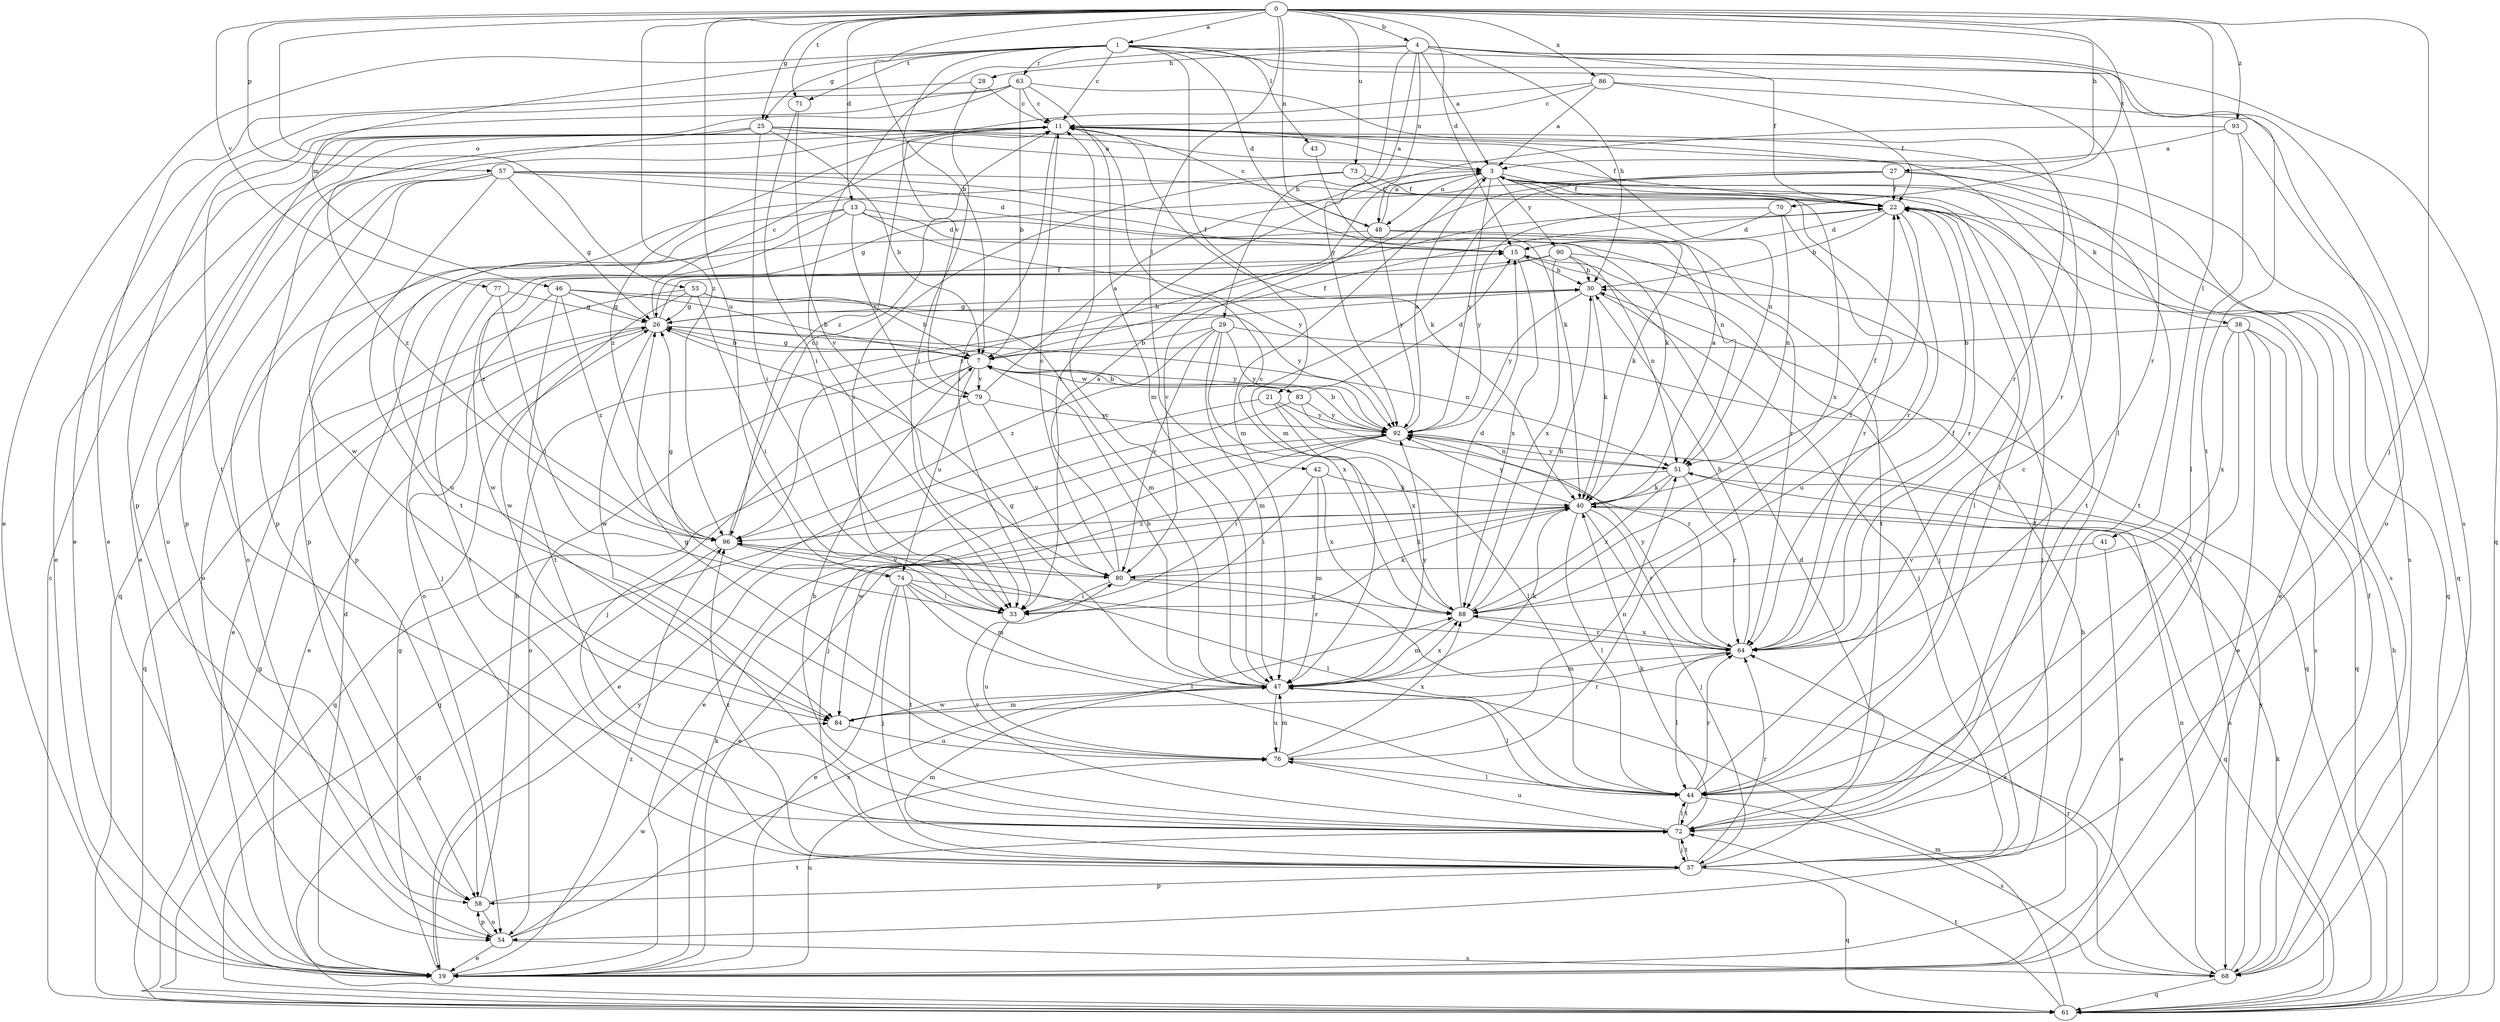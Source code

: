 strict digraph  {
0;
1;
3;
4;
7;
11;
13;
15;
19;
21;
22;
25;
26;
27;
28;
29;
30;
33;
37;
38;
40;
41;
42;
43;
44;
46;
47;
48;
51;
53;
54;
57;
58;
61;
63;
64;
68;
70;
71;
72;
73;
74;
76;
77;
79;
80;
83;
84;
86;
88;
90;
92;
93;
96;
0 -> 1  [label=a];
0 -> 4  [label=b];
0 -> 7  [label=b];
0 -> 13  [label=d];
0 -> 15  [label=d];
0 -> 25  [label=g];
0 -> 27  [label=h];
0 -> 37  [label=j];
0 -> 41  [label=l];
0 -> 42  [label=l];
0 -> 48  [label=n];
0 -> 53  [label=o];
0 -> 57  [label=p];
0 -> 70  [label=t];
0 -> 71  [label=t];
0 -> 73  [label=u];
0 -> 74  [label=u];
0 -> 77  [label=v];
0 -> 86  [label=x];
0 -> 93  [label=z];
0 -> 96  [label=z];
1 -> 11  [label=c];
1 -> 15  [label=d];
1 -> 19  [label=e];
1 -> 21  [label=f];
1 -> 25  [label=g];
1 -> 43  [label=l];
1 -> 44  [label=l];
1 -> 46  [label=m];
1 -> 63  [label=r];
1 -> 64  [label=r];
1 -> 68  [label=s];
1 -> 71  [label=t];
1 -> 79  [label=v];
3 -> 22  [label=f];
3 -> 38  [label=k];
3 -> 44  [label=l];
3 -> 47  [label=m];
3 -> 48  [label=n];
3 -> 61  [label=q];
3 -> 72  [label=t];
3 -> 88  [label=x];
3 -> 90  [label=y];
3 -> 92  [label=y];
4 -> 3  [label=a];
4 -> 22  [label=f];
4 -> 28  [label=h];
4 -> 29  [label=h];
4 -> 30  [label=h];
4 -> 33  [label=i];
4 -> 48  [label=n];
4 -> 61  [label=q];
4 -> 72  [label=t];
4 -> 92  [label=y];
7 -> 22  [label=f];
7 -> 26  [label=g];
7 -> 37  [label=j];
7 -> 54  [label=o];
7 -> 74  [label=u];
7 -> 79  [label=v];
7 -> 83  [label=w];
11 -> 3  [label=a];
11 -> 19  [label=e];
11 -> 33  [label=i];
11 -> 40  [label=k];
11 -> 51  [label=n];
11 -> 54  [label=o];
11 -> 58  [label=p];
11 -> 64  [label=r];
11 -> 96  [label=z];
13 -> 15  [label=d];
13 -> 54  [label=o];
13 -> 64  [label=r];
13 -> 76  [label=u];
13 -> 79  [label=v];
13 -> 92  [label=y];
13 -> 96  [label=z];
15 -> 30  [label=h];
15 -> 37  [label=j];
15 -> 88  [label=x];
19 -> 15  [label=d];
19 -> 26  [label=g];
19 -> 30  [label=h];
19 -> 40  [label=k];
19 -> 76  [label=u];
19 -> 92  [label=y];
19 -> 96  [label=z];
21 -> 19  [label=e];
21 -> 44  [label=l];
21 -> 88  [label=x];
21 -> 92  [label=y];
22 -> 15  [label=d];
22 -> 19  [label=e];
22 -> 30  [label=h];
22 -> 44  [label=l];
22 -> 64  [label=r];
22 -> 76  [label=u];
25 -> 3  [label=a];
25 -> 7  [label=b];
25 -> 19  [label=e];
25 -> 22  [label=f];
25 -> 33  [label=i];
25 -> 58  [label=p];
25 -> 68  [label=s];
25 -> 96  [label=z];
26 -> 7  [label=b];
26 -> 11  [label=c];
26 -> 19  [label=e];
26 -> 22  [label=f];
26 -> 30  [label=h];
26 -> 51  [label=n];
26 -> 61  [label=q];
26 -> 84  [label=w];
26 -> 92  [label=y];
27 -> 22  [label=f];
27 -> 26  [label=g];
27 -> 47  [label=m];
27 -> 68  [label=s];
27 -> 72  [label=t];
27 -> 96  [label=z];
28 -> 11  [label=c];
28 -> 19  [label=e];
28 -> 33  [label=i];
29 -> 7  [label=b];
29 -> 47  [label=m];
29 -> 61  [label=q];
29 -> 80  [label=v];
29 -> 88  [label=x];
29 -> 92  [label=y];
29 -> 96  [label=z];
30 -> 26  [label=g];
30 -> 37  [label=j];
30 -> 40  [label=k];
30 -> 92  [label=y];
33 -> 40  [label=k];
33 -> 76  [label=u];
37 -> 15  [label=d];
37 -> 47  [label=m];
37 -> 58  [label=p];
37 -> 61  [label=q];
37 -> 64  [label=r];
37 -> 72  [label=t];
37 -> 96  [label=z];
38 -> 7  [label=b];
38 -> 19  [label=e];
38 -> 44  [label=l];
38 -> 61  [label=q];
38 -> 68  [label=s];
38 -> 88  [label=x];
40 -> 3  [label=a];
40 -> 19  [label=e];
40 -> 22  [label=f];
40 -> 37  [label=j];
40 -> 44  [label=l];
40 -> 61  [label=q];
40 -> 64  [label=r];
40 -> 92  [label=y];
40 -> 96  [label=z];
41 -> 19  [label=e];
41 -> 80  [label=v];
42 -> 33  [label=i];
42 -> 40  [label=k];
42 -> 47  [label=m];
42 -> 88  [label=x];
43 -> 40  [label=k];
44 -> 11  [label=c];
44 -> 64  [label=r];
44 -> 68  [label=s];
44 -> 72  [label=t];
46 -> 7  [label=b];
46 -> 26  [label=g];
46 -> 37  [label=j];
46 -> 72  [label=t];
46 -> 92  [label=y];
46 -> 96  [label=z];
47 -> 7  [label=b];
47 -> 11  [label=c];
47 -> 26  [label=g];
47 -> 40  [label=k];
47 -> 44  [label=l];
47 -> 76  [label=u];
47 -> 84  [label=w];
47 -> 88  [label=x];
47 -> 92  [label=y];
48 -> 3  [label=a];
48 -> 11  [label=c];
48 -> 40  [label=k];
48 -> 58  [label=p];
48 -> 72  [label=t];
48 -> 80  [label=v];
48 -> 92  [label=y];
51 -> 40  [label=k];
51 -> 64  [label=r];
51 -> 68  [label=s];
51 -> 84  [label=w];
51 -> 88  [label=x];
51 -> 92  [label=y];
53 -> 7  [label=b];
53 -> 19  [label=e];
53 -> 26  [label=g];
53 -> 33  [label=i];
53 -> 47  [label=m];
53 -> 84  [label=w];
54 -> 19  [label=e];
54 -> 58  [label=p];
54 -> 68  [label=s];
54 -> 84  [label=w];
54 -> 88  [label=x];
57 -> 15  [label=d];
57 -> 22  [label=f];
57 -> 26  [label=g];
57 -> 40  [label=k];
57 -> 51  [label=n];
57 -> 54  [label=o];
57 -> 61  [label=q];
57 -> 72  [label=t];
57 -> 84  [label=w];
58 -> 30  [label=h];
58 -> 54  [label=o];
58 -> 72  [label=t];
61 -> 11  [label=c];
61 -> 26  [label=g];
61 -> 30  [label=h];
61 -> 40  [label=k];
61 -> 47  [label=m];
61 -> 72  [label=t];
63 -> 7  [label=b];
63 -> 11  [label=c];
63 -> 19  [label=e];
63 -> 47  [label=m];
63 -> 58  [label=p];
63 -> 64  [label=r];
63 -> 72  [label=t];
64 -> 22  [label=f];
64 -> 30  [label=h];
64 -> 44  [label=l];
64 -> 47  [label=m];
64 -> 88  [label=x];
64 -> 92  [label=y];
68 -> 22  [label=f];
68 -> 51  [label=n];
68 -> 61  [label=q];
68 -> 64  [label=r];
68 -> 92  [label=y];
70 -> 15  [label=d];
70 -> 51  [label=n];
70 -> 64  [label=r];
70 -> 92  [label=y];
71 -> 33  [label=i];
71 -> 80  [label=v];
72 -> 7  [label=b];
72 -> 22  [label=f];
72 -> 37  [label=j];
72 -> 40  [label=k];
72 -> 44  [label=l];
72 -> 76  [label=u];
72 -> 80  [label=v];
73 -> 22  [label=f];
73 -> 33  [label=i];
73 -> 58  [label=p];
73 -> 64  [label=r];
74 -> 19  [label=e];
74 -> 26  [label=g];
74 -> 33  [label=i];
74 -> 37  [label=j];
74 -> 44  [label=l];
74 -> 47  [label=m];
74 -> 64  [label=r];
74 -> 72  [label=t];
76 -> 26  [label=g];
76 -> 44  [label=l];
76 -> 47  [label=m];
76 -> 51  [label=n];
76 -> 88  [label=x];
77 -> 26  [label=g];
77 -> 33  [label=i];
77 -> 72  [label=t];
79 -> 3  [label=a];
79 -> 61  [label=q];
79 -> 80  [label=v];
79 -> 92  [label=y];
80 -> 3  [label=a];
80 -> 11  [label=c];
80 -> 33  [label=i];
80 -> 40  [label=k];
80 -> 68  [label=s];
80 -> 88  [label=x];
80 -> 96  [label=z];
83 -> 7  [label=b];
83 -> 15  [label=d];
83 -> 61  [label=q];
83 -> 64  [label=r];
83 -> 92  [label=y];
84 -> 47  [label=m];
84 -> 64  [label=r];
84 -> 76  [label=u];
86 -> 3  [label=a];
86 -> 11  [label=c];
86 -> 22  [label=f];
86 -> 54  [label=o];
86 -> 96  [label=z];
88 -> 11  [label=c];
88 -> 15  [label=d];
88 -> 22  [label=f];
88 -> 30  [label=h];
88 -> 47  [label=m];
88 -> 64  [label=r];
90 -> 30  [label=h];
90 -> 37  [label=j];
90 -> 51  [label=n];
90 -> 54  [label=o];
90 -> 84  [label=w];
90 -> 88  [label=x];
92 -> 3  [label=a];
92 -> 7  [label=b];
92 -> 19  [label=e];
92 -> 33  [label=i];
92 -> 37  [label=j];
92 -> 51  [label=n];
93 -> 3  [label=a];
93 -> 33  [label=i];
93 -> 44  [label=l];
93 -> 61  [label=q];
96 -> 11  [label=c];
96 -> 44  [label=l];
96 -> 61  [label=q];
96 -> 80  [label=v];
}
